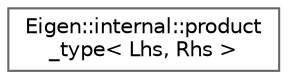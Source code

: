 digraph "类继承关系图"
{
 // LATEX_PDF_SIZE
  bgcolor="transparent";
  edge [fontname=Helvetica,fontsize=10,labelfontname=Helvetica,labelfontsize=10];
  node [fontname=Helvetica,fontsize=10,shape=box,height=0.2,width=0.4];
  rankdir="LR";
  Node0 [id="Node000000",label="Eigen::internal::product\l_type\< Lhs, Rhs \>",height=0.2,width=0.4,color="grey40", fillcolor="white", style="filled",URL="$struct_eigen_1_1internal_1_1product__type.html",tooltip=" "];
}
